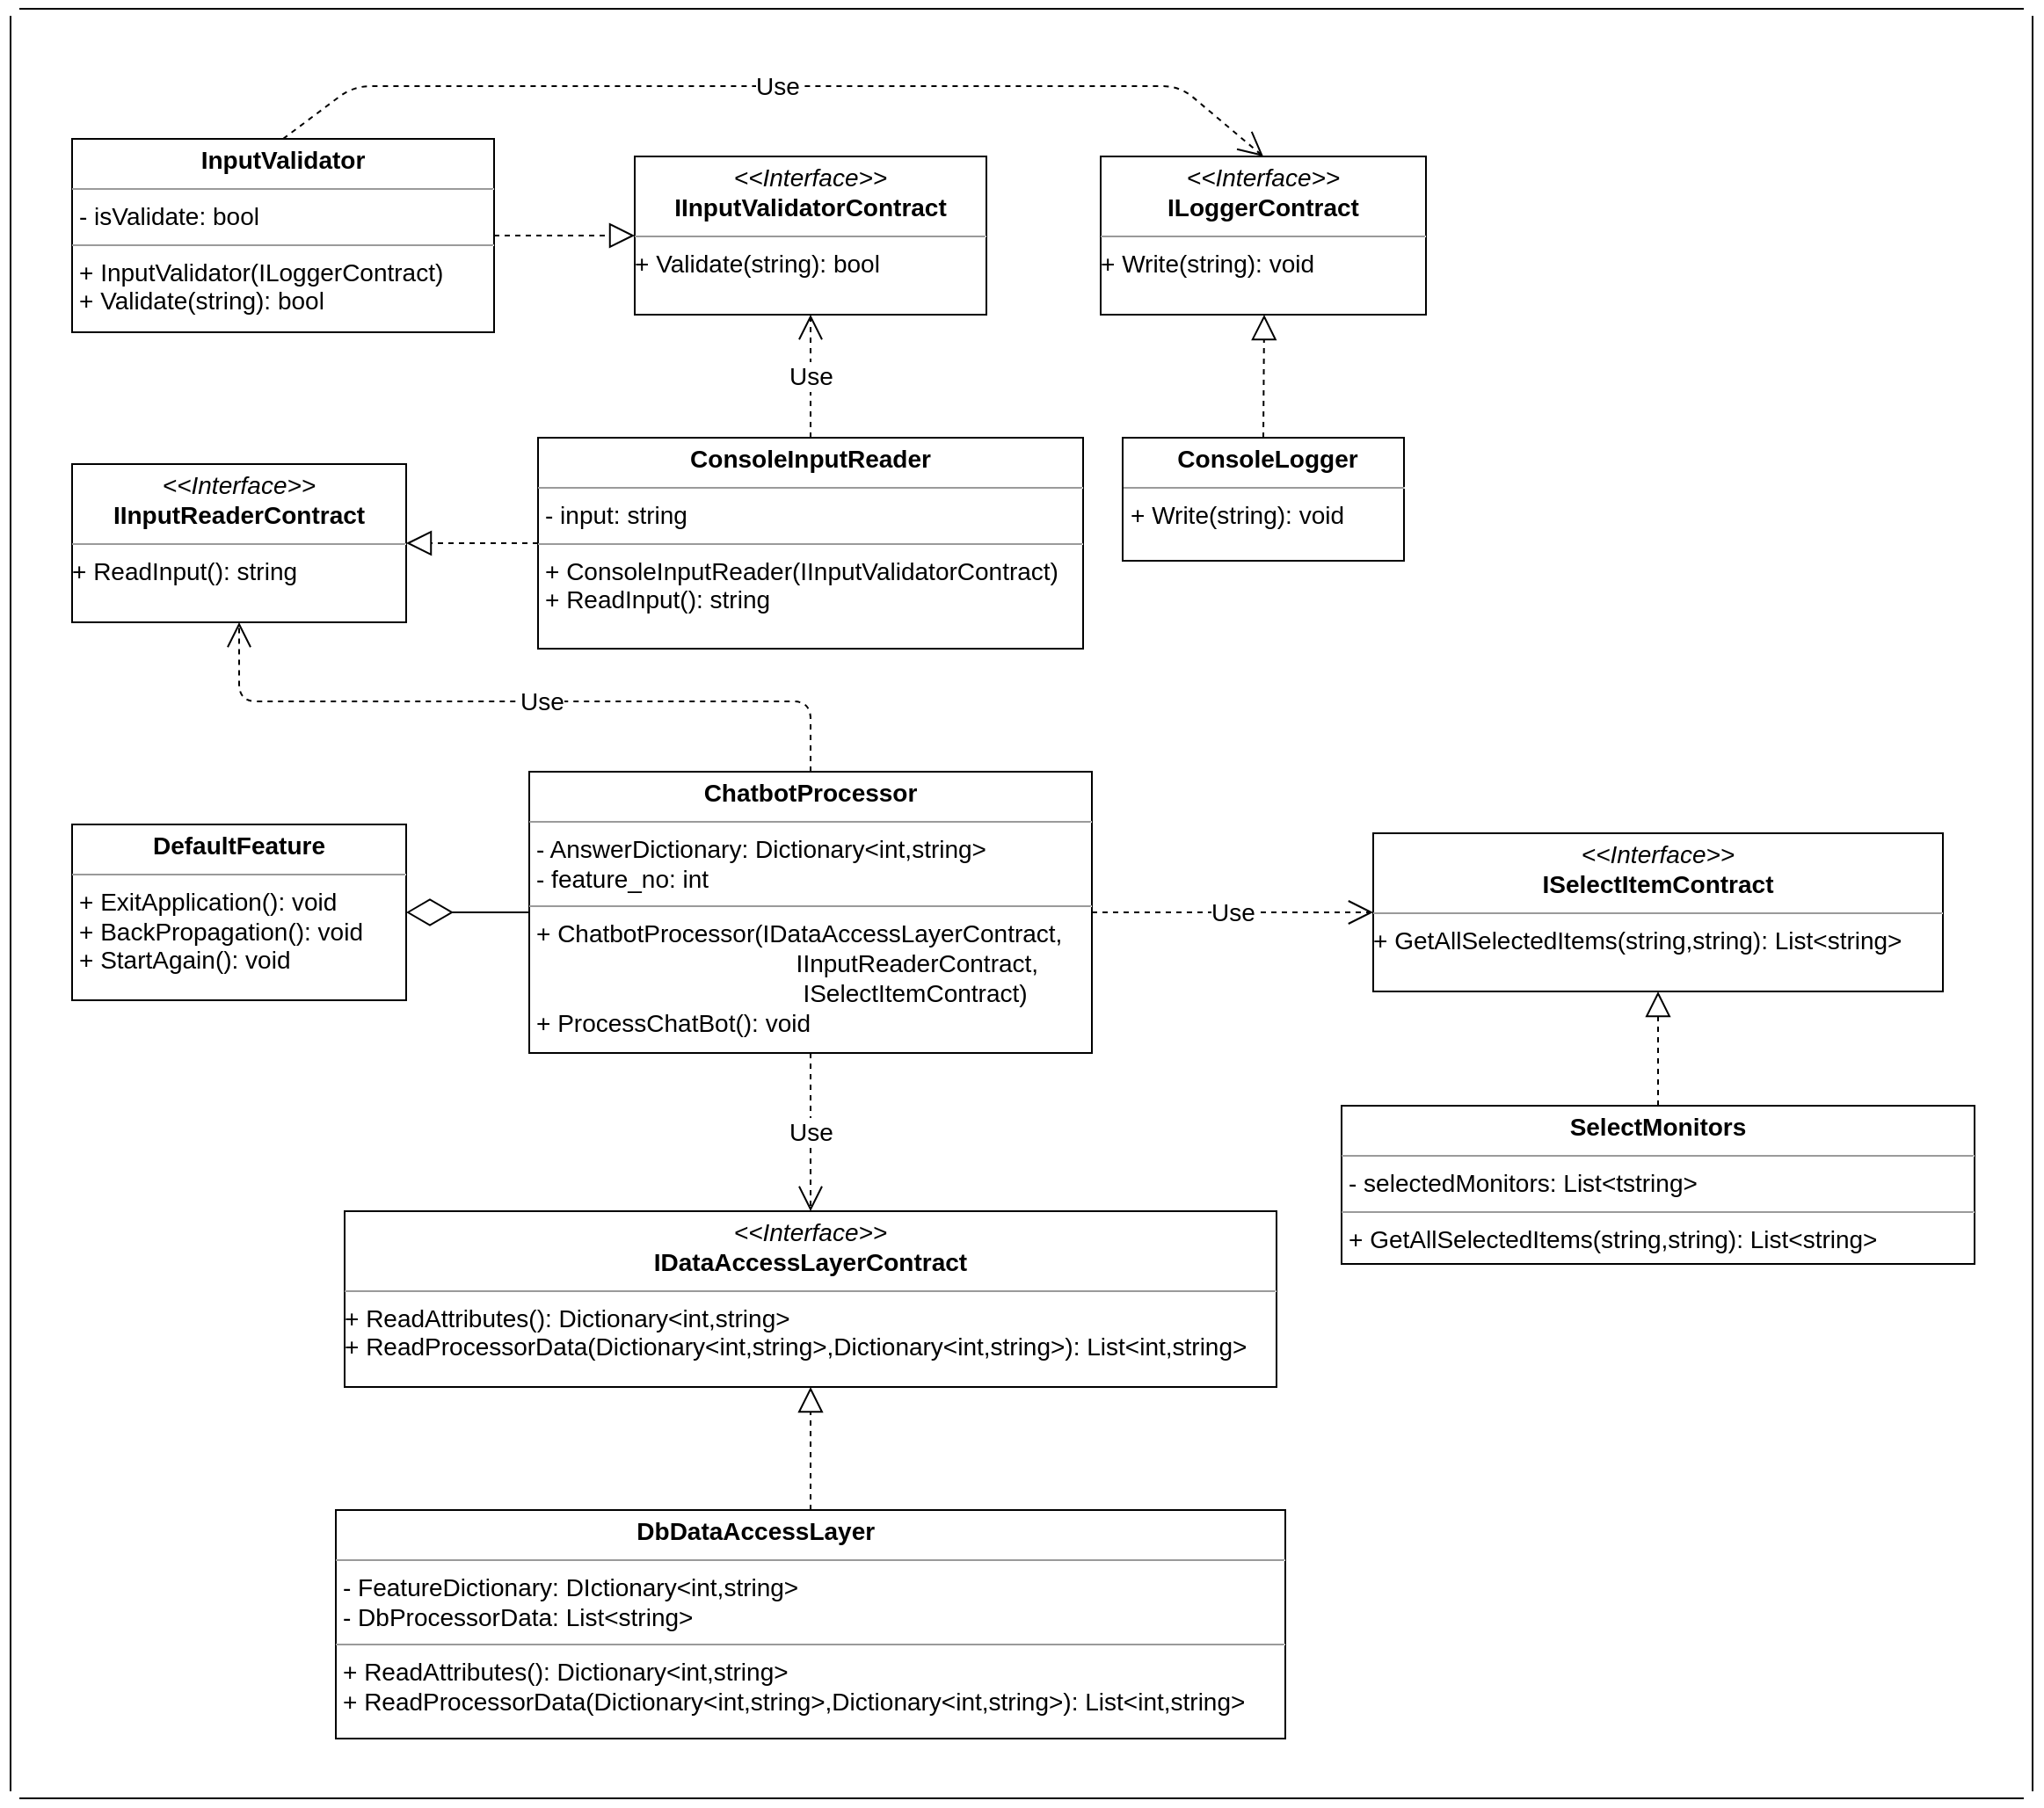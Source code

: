 <mxfile version="14.6.8" type="device"><diagram id="s3SmkCaYlN_n9KODJL7Y" name="Page-1"><mxGraphModel dx="1038" dy="548" grid="1" gridSize="10" guides="1" tooltips="1" connect="1" arrows="1" fold="1" page="1" pageScale="1" pageWidth="850" pageHeight="1100" math="0" shadow="0"><root><mxCell id="0"/><mxCell id="1" parent="0"/><mxCell id="4_VMjlyBn2Q-rkLGGRUn-1" value="&lt;p style=&quot;margin: 4px 0px 0px ; text-align: center ; font-size: 14px&quot;&gt;&lt;font style=&quot;font-size: 14px&quot;&gt;&lt;b&gt;ConsoleInputReader&lt;/b&gt;&lt;/font&gt;&lt;/p&gt;&lt;hr size=&quot;1&quot; style=&quot;font-size: 14px&quot;&gt;&lt;p style=&quot;margin: 0px 0px 0px 4px ; font-size: 14px&quot;&gt;&lt;font style=&quot;font-size: 14px&quot;&gt;- input: string&lt;/font&gt;&lt;/p&gt;&lt;hr size=&quot;1&quot; style=&quot;font-size: 14px&quot;&gt;&lt;p style=&quot;margin: 0px 0px 0px 4px ; font-size: 14px&quot;&gt;&lt;font style=&quot;font-size: 14px&quot;&gt;+ ConsoleInputReader(&lt;span&gt;IInputValidatorContract)&lt;/span&gt;&lt;/font&gt;&lt;/p&gt;&lt;p style=&quot;margin: 0px 0px 0px 4px ; font-size: 14px&quot;&gt;&lt;font style=&quot;font-size: 14px&quot;&gt;+ ReadInput(): string&lt;/font&gt;&lt;/p&gt;" style="verticalAlign=top;align=left;overflow=fill;fontSize=12;fontFamily=Helvetica;html=1;" parent="1" vertex="1"><mxGeometry x="325" y="360" width="310" height="120" as="geometry"/></mxCell><mxCell id="4_VMjlyBn2Q-rkLGGRUn-4" value="&lt;p style=&quot;margin: 4px 0px 0px ; text-align: center ; font-size: 14px&quot;&gt;&lt;font style=&quot;font-size: 14px&quot;&gt;&lt;i&gt;&amp;lt;&amp;lt;Interface&amp;gt;&amp;gt;&lt;/i&gt;&lt;br&gt;&lt;b&gt;IInputReaderContract&lt;/b&gt;&lt;/font&gt;&lt;/p&gt;&lt;hr size=&quot;1&quot; style=&quot;font-size: 14px&quot;&gt;&lt;font style=&quot;font-size: 14px&quot;&gt;+ ReadInput(): string&lt;/font&gt;" style="verticalAlign=top;align=left;overflow=fill;fontSize=12;fontFamily=Helvetica;html=1;" parent="1" vertex="1"><mxGeometry x="60" y="375" width="190" height="90" as="geometry"/></mxCell><mxCell id="4_VMjlyBn2Q-rkLGGRUn-5" value="" style="endArrow=block;dashed=1;endFill=0;endSize=12;html=1;exitX=1;exitY=0.5;exitDx=0;exitDy=0;entryX=0;entryY=0.5;entryDx=0;entryDy=0;" parent="1" source="4_VMjlyBn2Q-rkLGGRUn-6" target="4_VMjlyBn2Q-rkLGGRUn-8" edge="1"><mxGeometry width="160" relative="1" as="geometry"><mxPoint x="441.04" y="145.04" as="sourcePoint"/><mxPoint x="441.04" y="210" as="targetPoint"/></mxGeometry></mxCell><mxCell id="4_VMjlyBn2Q-rkLGGRUn-6" value="&lt;p style=&quot;margin: 4px 0px 0px ; text-align: center ; font-size: 14px&quot;&gt;&lt;font style=&quot;font-size: 14px&quot;&gt;&lt;b&gt;InputValidator&lt;/b&gt;&lt;/font&gt;&lt;/p&gt;&lt;hr size=&quot;1&quot; style=&quot;font-size: 14px&quot;&gt;&lt;p style=&quot;margin: 0px 0px 0px 4px ; font-size: 14px&quot;&gt;&lt;font style=&quot;font-size: 14px&quot;&gt;- isValidate: bool&lt;/font&gt;&lt;/p&gt;&lt;hr size=&quot;1&quot; style=&quot;font-size: 14px&quot;&gt;&lt;p style=&quot;margin: 0px 0px 0px 4px ; font-size: 14px&quot;&gt;&lt;font style=&quot;font-size: 14px&quot;&gt;+ InputValidator(ILoggerContract)&lt;/font&gt;&lt;/p&gt;&lt;p style=&quot;margin: 0px 0px 0px 4px ; font-size: 14px&quot;&gt;&lt;font style=&quot;font-size: 14px&quot;&gt;+ Validate(string): bool&lt;/font&gt;&lt;/p&gt;" style="verticalAlign=top;align=left;overflow=fill;fontSize=12;fontFamily=Helvetica;html=1;" parent="1" vertex="1"><mxGeometry x="60" y="190" width="240" height="110" as="geometry"/></mxCell><mxCell id="4_VMjlyBn2Q-rkLGGRUn-7" value="&lt;font style=&quot;font-size: 14px&quot;&gt;Use&lt;/font&gt;" style="endArrow=open;endSize=12;dashed=1;html=1;exitX=0.5;exitY=0;exitDx=0;exitDy=0;entryX=0.5;entryY=1;entryDx=0;entryDy=0;" parent="1" source="4_VMjlyBn2Q-rkLGGRUn-1" target="4_VMjlyBn2Q-rkLGGRUn-8" edge="1"><mxGeometry width="160" relative="1" as="geometry"><mxPoint x="570" y="490" as="sourcePoint"/><mxPoint x="456" y="301" as="targetPoint"/></mxGeometry></mxCell><mxCell id="4_VMjlyBn2Q-rkLGGRUn-8" value="&lt;p style=&quot;margin: 4px 0px 0px ; text-align: center ; font-size: 14px&quot;&gt;&lt;font style=&quot;font-size: 14px&quot;&gt;&lt;i&gt;&amp;lt;&amp;lt;Interface&amp;gt;&amp;gt;&lt;/i&gt;&lt;br&gt;&lt;b&gt;IInputValidatorContract&lt;/b&gt;&lt;/font&gt;&lt;/p&gt;&lt;hr size=&quot;1&quot; style=&quot;font-size: 14px&quot;&gt;&lt;font style=&quot;font-size: 14px&quot;&gt;+ Validate(string): bool&lt;/font&gt;" style="verticalAlign=top;align=left;overflow=fill;fontSize=12;fontFamily=Helvetica;html=1;" parent="1" vertex="1"><mxGeometry x="380" y="200" width="200" height="90" as="geometry"/></mxCell><mxCell id="4_VMjlyBn2Q-rkLGGRUn-9" value="" style="endArrow=block;dashed=1;endFill=0;endSize=12;html=1;entryX=1;entryY=0.5;entryDx=0;entryDy=0;exitX=0;exitY=0.5;exitDx=0;exitDy=0;" parent="1" source="4_VMjlyBn2Q-rkLGGRUn-1" edge="1" target="4_VMjlyBn2Q-rkLGGRUn-4"><mxGeometry width="160" relative="1" as="geometry"><mxPoint x="356" y="402" as="sourcePoint"/><mxPoint x="250" y="402.02" as="targetPoint"/></mxGeometry></mxCell><mxCell id="4_VMjlyBn2Q-rkLGGRUn-10" value="&lt;p style=&quot;margin: 4px 0px 0px ; text-align: center ; font-size: 14px&quot;&gt;&lt;font style=&quot;font-size: 14px&quot;&gt;&lt;i&gt;&amp;lt;&amp;lt;Interface&amp;gt;&amp;gt;&lt;/i&gt;&lt;br&gt;&lt;b&gt;ILoggerContract&lt;/b&gt;&lt;/font&gt;&lt;/p&gt;&lt;hr size=&quot;1&quot; style=&quot;font-size: 14px&quot;&gt;&lt;font style=&quot;font-size: 14px&quot;&gt;+ Write(string): void&lt;/font&gt;" style="verticalAlign=top;align=left;overflow=fill;fontSize=12;fontFamily=Helvetica;html=1;" parent="1" vertex="1"><mxGeometry x="645" y="200" width="185" height="90" as="geometry"/></mxCell><mxCell id="4_VMjlyBn2Q-rkLGGRUn-11" value="&lt;p style=&quot;margin: 0px ; margin-top: 4px ; text-align: center&quot;&gt;&lt;/p&gt;&lt;p style=&quot;text-align: center ; margin: 0px 0px 0px 4px ; font-size: 14px&quot;&gt;&lt;font style=&quot;font-size: 14px&quot;&gt;&lt;b&gt;ConsoleLogger&lt;/b&gt;&lt;/font&gt;&lt;/p&gt;&lt;hr size=&quot;1&quot; style=&quot;font-size: 14px&quot;&gt;&lt;p style=&quot;margin: 0px 0px 0px 4px ; font-size: 14px&quot;&gt;&lt;font style=&quot;font-size: 14px&quot;&gt;+ Write(string): void&lt;/font&gt;&lt;/p&gt;" style="verticalAlign=top;align=left;overflow=fill;fontSize=12;fontFamily=Helvetica;html=1;" parent="1" vertex="1"><mxGeometry x="657.5" y="360" width="160" height="70" as="geometry"/></mxCell><mxCell id="4_VMjlyBn2Q-rkLGGRUn-13" value="" style="endArrow=block;dashed=1;endFill=0;endSize=12;html=1;exitX=0.5;exitY=0;exitDx=0;exitDy=0;" parent="1" edge="1" source="4_VMjlyBn2Q-rkLGGRUn-11"><mxGeometry width="160" relative="1" as="geometry"><mxPoint x="731" y="360" as="sourcePoint"/><mxPoint x="738" y="290" as="targetPoint"/></mxGeometry></mxCell><mxCell id="4_VMjlyBn2Q-rkLGGRUn-14" value="&lt;font style=&quot;font-size: 14px&quot;&gt;Use&lt;/font&gt;" style="endArrow=open;endSize=12;dashed=1;html=1;entryX=0.5;entryY=0;entryDx=0;entryDy=0;exitX=0.5;exitY=0;exitDx=0;exitDy=0;" parent="1" source="4_VMjlyBn2Q-rkLGGRUn-6" target="4_VMjlyBn2Q-rkLGGRUn-10" edge="1"><mxGeometry width="160" relative="1" as="geometry"><mxPoint x="160" y="160" as="sourcePoint"/><mxPoint x="680" y="100" as="targetPoint"/><Array as="points"><mxPoint x="220" y="160"/><mxPoint x="690" y="160"/></Array></mxGeometry></mxCell><mxCell id="4_VMjlyBn2Q-rkLGGRUn-15" value="&lt;p style=&quot;margin: 4px 0px 0px ; text-align: center ; font-size: 14px&quot;&gt;&lt;font style=&quot;font-size: 14px&quot;&gt;&lt;b&gt;ChatbotProcessor&lt;/b&gt;&lt;/font&gt;&lt;/p&gt;&lt;hr size=&quot;1&quot; style=&quot;font-size: 14px&quot;&gt;&lt;p style=&quot;margin: 0px 0px 0px 4px ; font-size: 14px&quot;&gt;&lt;font style=&quot;font-size: 14px&quot;&gt;- AnswerDictionary: Dictionary&amp;lt;int,string&amp;gt;&lt;/font&gt;&lt;/p&gt;&lt;p style=&quot;margin: 0px 0px 0px 4px ; font-size: 14px&quot;&gt;&lt;font style=&quot;font-size: 14px&quot;&gt;- feature_no: int&lt;/font&gt;&lt;/p&gt;&lt;hr size=&quot;1&quot; style=&quot;font-size: 14px&quot;&gt;&lt;p style=&quot;margin: 0px 0px 0px 4px ; font-size: 14px&quot;&gt;&lt;span&gt;&lt;font style=&quot;font-size: 14px&quot;&gt;+ ChatbotProcessor(IDataAccessLayerContract,&lt;/font&gt;&lt;/span&gt;&lt;/p&gt;&lt;p style=&quot;margin: 0px 0px 0px 4px ; font-size: 14px&quot;&gt;&lt;span&gt;&lt;font style=&quot;font-size: 14px&quot;&gt;&amp;nbsp; &amp;nbsp; &amp;nbsp; &amp;nbsp; &amp;nbsp; &amp;nbsp; &amp;nbsp; &amp;nbsp; &amp;nbsp; &amp;nbsp; &amp;nbsp; &amp;nbsp; &amp;nbsp; &amp;nbsp; &amp;nbsp; &amp;nbsp; &amp;nbsp; &amp;nbsp; &amp;nbsp; IInputReaderContract,&lt;/font&gt;&lt;/span&gt;&lt;/p&gt;&lt;p style=&quot;margin: 0px 0px 0px 4px ; font-size: 14px&quot;&gt;&lt;span&gt;&lt;font style=&quot;font-size: 14px&quot;&gt;&amp;nbsp; &amp;nbsp; &amp;nbsp; &amp;nbsp; &amp;nbsp; &amp;nbsp; &amp;nbsp; &amp;nbsp; &amp;nbsp; &amp;nbsp; &amp;nbsp; &amp;nbsp; &amp;nbsp; &amp;nbsp; &amp;nbsp; &amp;nbsp; &amp;nbsp; &amp;nbsp; &amp;nbsp; &amp;nbsp;ISelectItemContract)&lt;/font&gt;&lt;/span&gt;&lt;/p&gt;&lt;p style=&quot;margin: 0px 0px 0px 4px ; font-size: 14px&quot;&gt;&lt;font style=&quot;font-size: 14px&quot;&gt;+ ProcessChatBot(): void&lt;/font&gt;&lt;br&gt;&lt;/p&gt;" style="verticalAlign=top;align=left;overflow=fill;fontSize=12;fontFamily=Helvetica;html=1;" parent="1" vertex="1"><mxGeometry x="320" y="550" width="320" height="160" as="geometry"/></mxCell><mxCell id="4_VMjlyBn2Q-rkLGGRUn-16" value="&lt;p style=&quot;margin: 4px 0px 0px ; text-align: center ; font-size: 14px&quot;&gt;&lt;font style=&quot;font-size: 14px&quot;&gt;&lt;i&gt;&amp;lt;&amp;lt;Interface&amp;gt;&amp;gt;&lt;/i&gt;&lt;br&gt;&lt;b&gt;ISelectItemContract&lt;/b&gt;&lt;/font&gt;&lt;/p&gt;&lt;hr size=&quot;1&quot; style=&quot;font-size: 14px&quot;&gt;&lt;font style=&quot;font-size: 14px&quot;&gt;+ GetAllSelectedItems(string,string): List&amp;lt;string&amp;gt;&lt;/font&gt;" style="verticalAlign=top;align=left;overflow=fill;fontSize=12;fontFamily=Helvetica;html=1;" parent="1" vertex="1"><mxGeometry x="800" y="585" width="324" height="90" as="geometry"/></mxCell><mxCell id="4_VMjlyBn2Q-rkLGGRUn-17" value="&lt;p style=&quot;margin: 4px 0px 0px ; text-align: center ; font-size: 14px&quot;&gt;&lt;font style=&quot;font-size: 14px&quot;&gt;&lt;span style=&quot;text-align: left&quot;&gt;&lt;b&gt;SelectMonitors&lt;/b&gt;&lt;/span&gt;&lt;br&gt;&lt;/font&gt;&lt;/p&gt;&lt;hr size=&quot;1&quot; style=&quot;font-size: 14px&quot;&gt;&lt;p style=&quot;margin: 0px 0px 0px 4px ; font-size: 14px&quot;&gt;&lt;font style=&quot;font-size: 14px&quot;&gt;- selectedMonitors: List&amp;lt;tstring&amp;gt;&lt;/font&gt;&lt;/p&gt;&lt;hr size=&quot;1&quot; style=&quot;font-size: 14px&quot;&gt;&lt;p style=&quot;margin: 0px 0px 0px 4px ; font-size: 14px&quot;&gt;&lt;font style=&quot;font-size: 14px&quot;&gt;+ GetAllSelectedItems(string,string): List&amp;lt;string&amp;gt;&lt;/font&gt;&lt;br&gt;&lt;/p&gt;" style="verticalAlign=top;align=left;overflow=fill;fontSize=12;fontFamily=Helvetica;html=1;" parent="1" vertex="1"><mxGeometry x="782" y="740" width="360" height="90" as="geometry"/></mxCell><mxCell id="4_VMjlyBn2Q-rkLGGRUn-18" value="" style="endArrow=block;dashed=1;endFill=0;endSize=12;html=1;entryX=0.5;entryY=1;entryDx=0;entryDy=0;exitX=0.5;exitY=0;exitDx=0;exitDy=0;" parent="1" edge="1" target="4_VMjlyBn2Q-rkLGGRUn-16" source="4_VMjlyBn2Q-rkLGGRUn-17"><mxGeometry width="160" relative="1" as="geometry"><mxPoint x="930" y="740" as="sourcePoint"/><mxPoint x="930" y="680" as="targetPoint"/></mxGeometry></mxCell><mxCell id="4_VMjlyBn2Q-rkLGGRUn-19" value="&lt;font style=&quot;font-size: 14px&quot;&gt;Use&lt;/font&gt;" style="endArrow=open;endSize=12;dashed=1;html=1;entryX=0;entryY=0.5;entryDx=0;entryDy=0;exitX=1;exitY=0.5;exitDx=0;exitDy=0;" parent="1" edge="1" target="4_VMjlyBn2Q-rkLGGRUn-16" source="4_VMjlyBn2Q-rkLGGRUn-15"><mxGeometry width="160" relative="1" as="geometry"><mxPoint x="640" y="603" as="sourcePoint"/><mxPoint x="700" y="603" as="targetPoint"/><Array as="points"/><mxPoint as="offset"/></mxGeometry></mxCell><mxCell id="4_VMjlyBn2Q-rkLGGRUn-22" value="&lt;p style=&quot;margin: 4px 0px 0px ; text-align: center ; font-size: 14px&quot;&gt;&lt;font style=&quot;font-size: 14px&quot;&gt;&lt;i&gt;&amp;lt;&amp;lt;Interface&amp;gt;&amp;gt;&lt;/i&gt;&lt;br&gt;&lt;b&gt;IDataAccessLayerContract&lt;/b&gt;&lt;/font&gt;&lt;/p&gt;&lt;hr size=&quot;1&quot; style=&quot;font-size: 14px&quot;&gt;&lt;font style=&quot;font-size: 14px&quot;&gt;+ ReadAttributes(): Dictionary&amp;lt;int,string&amp;gt;&lt;br&gt;+ ReadProcessorData(Dictionary&amp;lt;int,string&amp;gt;,Dictionary&amp;lt;int,string&amp;gt;): List&amp;lt;int,string&amp;gt;&lt;/font&gt;" style="verticalAlign=top;align=left;overflow=fill;fontSize=12;fontFamily=Helvetica;html=1;" parent="1" vertex="1"><mxGeometry x="215" y="800" width="530" height="100" as="geometry"/></mxCell><mxCell id="4_VMjlyBn2Q-rkLGGRUn-23" value="&lt;p style=&quot;text-align: left ; margin: 4px 0px 0px ; font-size: 14px&quot;&gt;&lt;font style=&quot;font-size: 14px&quot;&gt;&amp;nbsp; &amp;nbsp; &amp;nbsp; &amp;nbsp; &amp;nbsp; &amp;nbsp; &amp;nbsp; &amp;nbsp; &amp;nbsp; &amp;nbsp; &amp;nbsp; &amp;nbsp; &amp;nbsp; &amp;nbsp; &amp;nbsp; &amp;nbsp; &amp;nbsp; &amp;nbsp; &amp;nbsp; &amp;nbsp; &amp;nbsp; &amp;nbsp; &lt;b&gt;DbDataAccessLayer&lt;/b&gt;&lt;/font&gt;&lt;/p&gt;&lt;hr size=&quot;1&quot; style=&quot;font-size: 14px&quot;&gt;&lt;p style=&quot;margin: 0px 0px 0px 4px ; font-size: 14px&quot;&gt;&lt;font style=&quot;font-size: 14px&quot;&gt;- FeatureDictionary: DIctionary&amp;lt;int,string&amp;gt;&lt;/font&gt;&lt;/p&gt;&lt;p style=&quot;margin: 0px 0px 0px 4px ; font-size: 14px&quot;&gt;&lt;font style=&quot;font-size: 14px&quot;&gt;- DbProcessorData: List&amp;lt;string&amp;gt;&lt;/font&gt;&lt;/p&gt;&lt;hr size=&quot;1&quot; style=&quot;font-size: 14px&quot;&gt;&lt;p style=&quot;margin: 0px 0px 0px 4px ; font-size: 14px&quot;&gt;&lt;font style=&quot;font-size: 14px&quot;&gt;+ ReadAttributes(): Dictionary&amp;lt;int,string&amp;gt;&lt;/font&gt;&lt;/p&gt;&lt;p style=&quot;margin: 0px 0px 0px 4px ; font-size: 14px&quot;&gt;&lt;font style=&quot;font-size: 14px&quot;&gt;+ ReadProcessorData(Dictionary&amp;lt;int,string&amp;gt;,Dictionary&amp;lt;int,string&amp;gt;): List&amp;lt;int,string&amp;gt;&lt;/font&gt;&lt;br&gt;&lt;/p&gt;" style="verticalAlign=top;align=left;overflow=fill;fontSize=12;fontFamily=Helvetica;html=1;" parent="1" vertex="1"><mxGeometry x="210" y="970" width="540" height="130" as="geometry"/></mxCell><mxCell id="4_VMjlyBn2Q-rkLGGRUn-24" value="" style="endArrow=block;dashed=1;endFill=0;endSize=12;html=1;entryX=0.5;entryY=1;entryDx=0;entryDy=0;exitX=0.5;exitY=0;exitDx=0;exitDy=0;" parent="1" edge="1" target="4_VMjlyBn2Q-rkLGGRUn-22" source="4_VMjlyBn2Q-rkLGGRUn-23"><mxGeometry width="160" relative="1" as="geometry"><mxPoint x="454" y="900" as="sourcePoint"/><mxPoint x="454" y="840" as="targetPoint"/></mxGeometry></mxCell><mxCell id="4_VMjlyBn2Q-rkLGGRUn-25" value="&lt;font style=&quot;font-size: 14px&quot;&gt;Use&lt;/font&gt;" style="endArrow=open;endSize=12;dashed=1;html=1;exitX=0.5;exitY=1;exitDx=0;exitDy=0;" parent="1" target="4_VMjlyBn2Q-rkLGGRUn-22" edge="1" source="4_VMjlyBn2Q-rkLGGRUn-15"><mxGeometry x="-0.016" width="160" relative="1" as="geometry"><mxPoint x="482" y="690" as="sourcePoint"/><mxPoint x="310" y="650" as="targetPoint"/><Array as="points"/><mxPoint as="offset"/></mxGeometry></mxCell><mxCell id="4_VMjlyBn2Q-rkLGGRUn-27" value="&lt;p style=&quot;margin: 4px 0px 0px ; text-align: center ; font-size: 14px&quot;&gt;&lt;b&gt;&lt;font style=&quot;font-size: 14px&quot;&gt;DefaultFeature&lt;/font&gt;&lt;/b&gt;&lt;/p&gt;&lt;hr size=&quot;1&quot; style=&quot;font-size: 14px&quot;&gt;&lt;p style=&quot;margin: 0px 0px 0px 4px ; font-size: 14px&quot;&gt;&lt;font style=&quot;font-size: 14px&quot;&gt;+ ExitApplication(): void&lt;/font&gt;&lt;/p&gt;&lt;p style=&quot;margin: 0px 0px 0px 4px ; font-size: 14px&quot;&gt;&lt;font style=&quot;font-size: 14px&quot;&gt;+ BackPropagation(): void&lt;/font&gt;&lt;/p&gt;&lt;p style=&quot;margin: 0px 0px 0px 4px ; font-size: 14px&quot;&gt;&lt;font style=&quot;font-size: 14px&quot;&gt;+ StartAgain(): void&lt;/font&gt;&lt;/p&gt;" style="verticalAlign=top;align=left;overflow=fill;fontSize=12;fontFamily=Helvetica;html=1;" parent="1" vertex="1"><mxGeometry x="60" y="580" width="190" height="100" as="geometry"/></mxCell><mxCell id="4_VMjlyBn2Q-rkLGGRUn-28" value="" style="endArrow=diamondThin;endFill=0;endSize=24;html=1;exitX=0;exitY=0.5;exitDx=0;exitDy=0;entryX=1;entryY=0.5;entryDx=0;entryDy=0;" parent="1" edge="1" target="4_VMjlyBn2Q-rkLGGRUn-27" source="4_VMjlyBn2Q-rkLGGRUn-15"><mxGeometry width="160" relative="1" as="geometry"><mxPoint x="310" y="580" as="sourcePoint"/><mxPoint x="250" y="580" as="targetPoint"/></mxGeometry></mxCell><mxCell id="4_VMjlyBn2Q-rkLGGRUn-29" value="&lt;font style=&quot;font-size: 14px&quot;&gt;Use&lt;/font&gt;" style="endArrow=open;endSize=12;dashed=1;html=1;exitX=0.5;exitY=0;exitDx=0;exitDy=0;entryX=0.5;entryY=1;entryDx=0;entryDy=0;" parent="1" source="4_VMjlyBn2Q-rkLGGRUn-15" target="4_VMjlyBn2Q-rkLGGRUn-4" edge="1"><mxGeometry x="-0.059" width="160" relative="1" as="geometry"><mxPoint x="250" y="500" as="sourcePoint"/><mxPoint x="150" y="465" as="targetPoint"/><Array as="points"><mxPoint x="480" y="510"/><mxPoint x="155" y="510"/></Array><mxPoint as="offset"/></mxGeometry></mxCell><mxCell id="Wwkaue2ZSd68rhIuVaTt-6" value="" style="line;strokeWidth=1;fillColor=none;align=left;verticalAlign=middle;spacingTop=-1;spacingLeft=3;spacingRight=3;rotatable=0;labelPosition=right;points=[];portConstraint=eastwest;" vertex="1" parent="1"><mxGeometry x="30" y="1130" width="1140" height="8" as="geometry"/></mxCell><mxCell id="Wwkaue2ZSd68rhIuVaTt-8" value="" style="line;strokeWidth=1;direction=south;html=1;" vertex="1" parent="1"><mxGeometry x="20" y="120" width="10" height="1010" as="geometry"/></mxCell><mxCell id="Wwkaue2ZSd68rhIuVaTt-9" value="" style="line;strokeWidth=1;direction=south;html=1;" vertex="1" parent="1"><mxGeometry x="1170" y="120" width="10" height="1010" as="geometry"/></mxCell><mxCell id="Wwkaue2ZSd68rhIuVaTt-10" value="" style="line;strokeWidth=1;fillColor=none;align=left;verticalAlign=middle;spacingTop=-1;spacingLeft=3;spacingRight=3;rotatable=0;labelPosition=right;points=[];portConstraint=eastwest;" vertex="1" parent="1"><mxGeometry x="30" y="112" width="1140" height="8" as="geometry"/></mxCell></root></mxGraphModel></diagram></mxfile>
